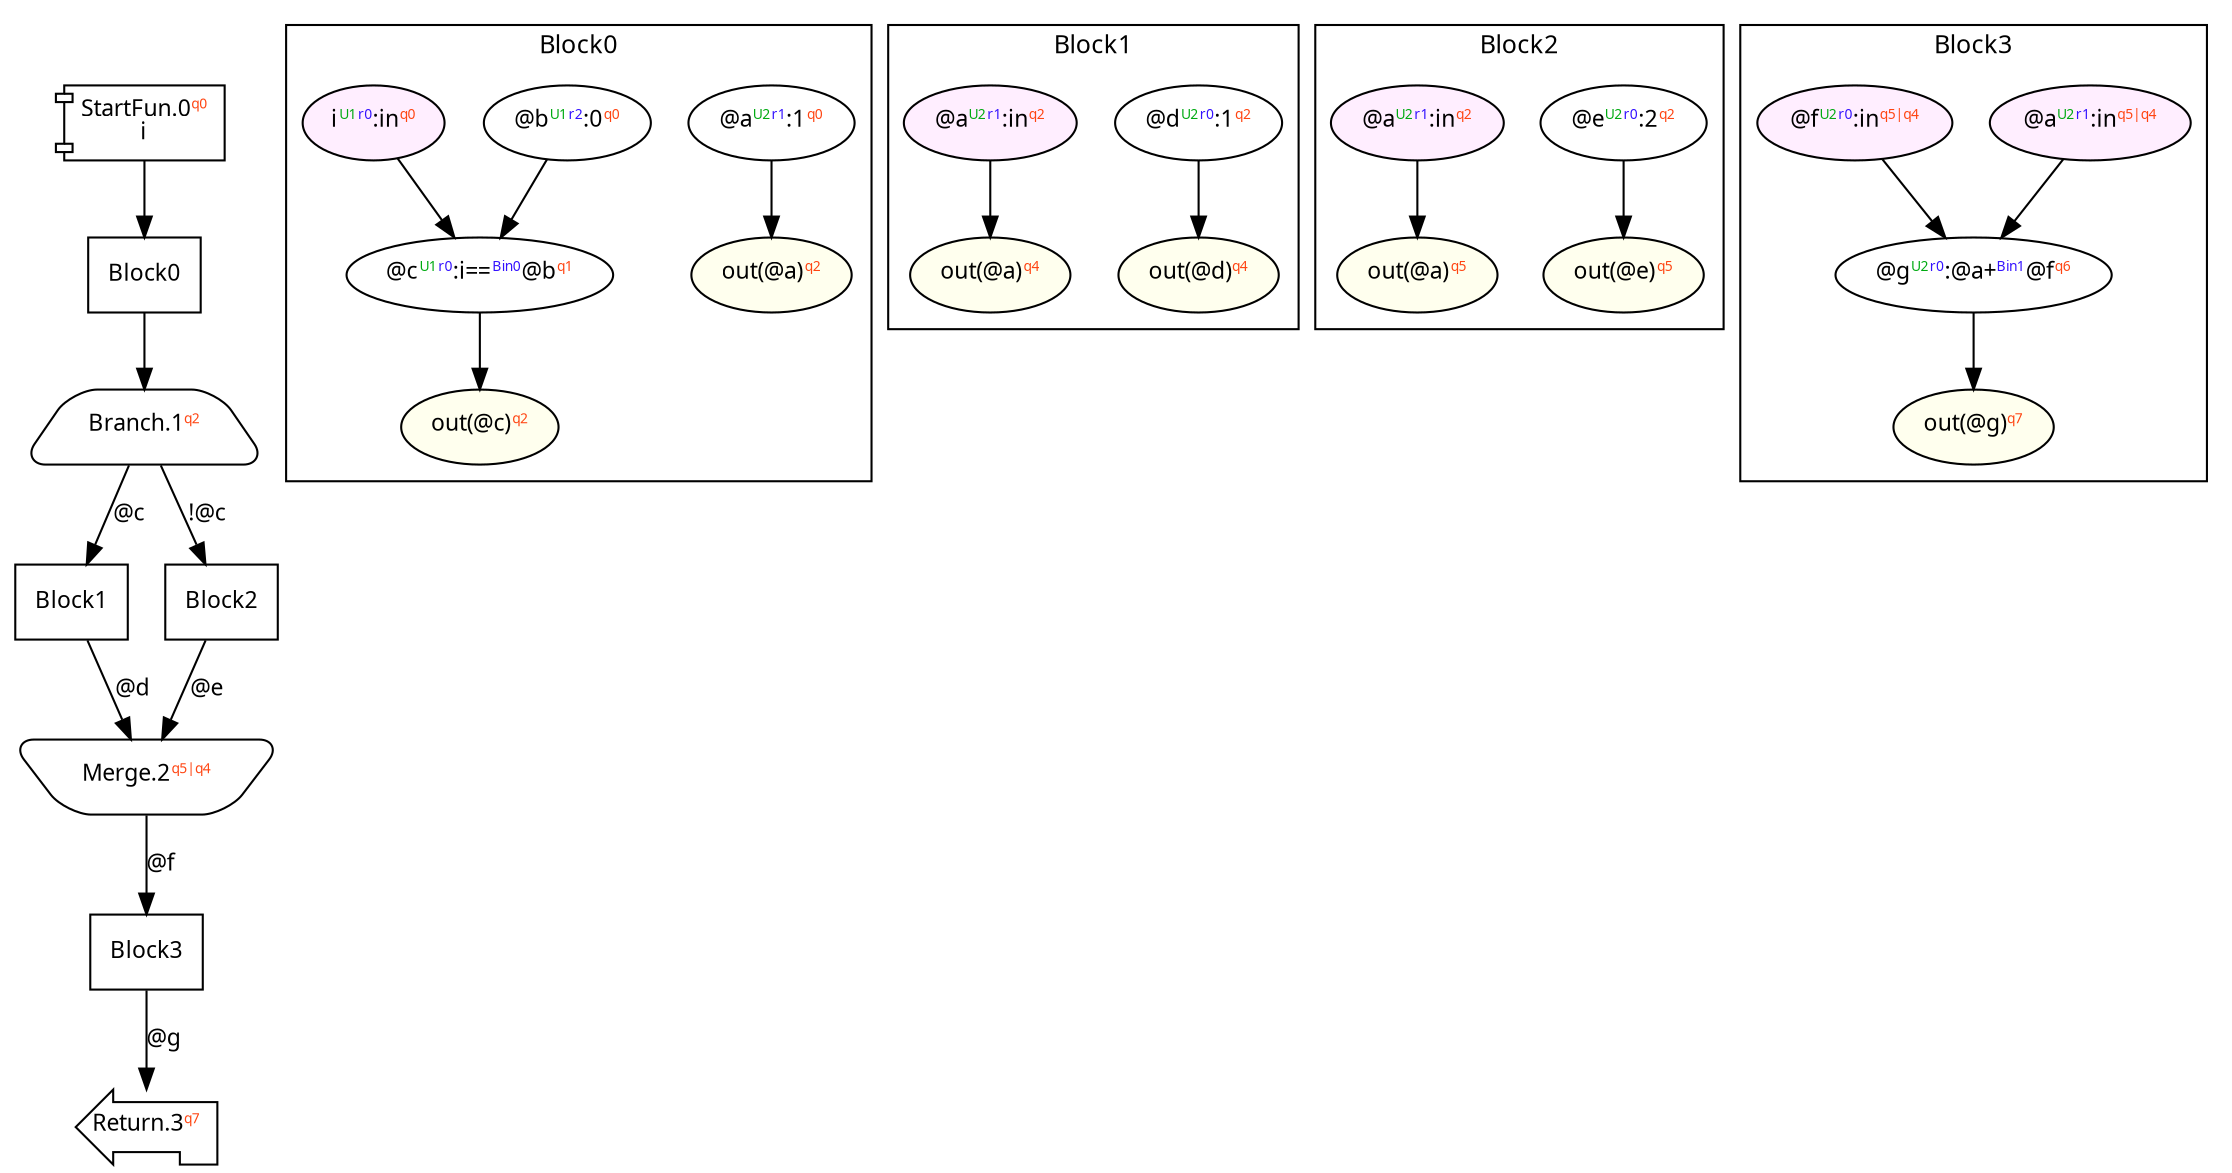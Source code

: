 digraph Program_ {
  graph [fontname = "Monaco", fontsize = 12, ranksep = 0.5];
  node [shape = box, fontname = "Monaco", fontsize = 11; colorscheme = pastel19];
  edge [fontname = "Monaco", fontsize = 11; colorscheme = pastel19];
  Jump0[label = <StartFun.0<font color="#ff4411" point-size="8"><sup>q0</sup></font><br/>i>; shape = component];
  Jump0 -> Block0;
  Jump1[
    label = <Branch.1<font color="#ff4411" point-size="8"><sup>q2</sup></font>>;
    shape = trapezium; style = rounded;
  ];
  Block0 -> Jump1;
  Jump1 -> Block1 [label="@c"];
  Jump1 -> Block2 [label="!@c"];
  Jump2[label = <Merge.2<font color="#ff4411" point-size="8"><sup>q5|q4</sup></font>>; shape = invtrapezium; style = rounded];
  Block1 -> Jump2 [label="@d"];
  Block2 -> Jump2 [label="@e"];
  Jump2 -> Block3 [label="@f"];
  Jump3[label = <Return.3<font color="#ff4411" point-size="8"><sup>q7</sup></font>>; shape = lpromoter];
  Block3 -> Jump3 [label="@g"];
  Block0 [label = "Block0"];
  Block1 [label = "Block1"];
  Block2 [label = "Block2"];
  Block3 [label = "Block3"];
  subgraph cluster_dfg_Block0 {
    node [shape = oval];
    label = "Block0";
    0 [label=<@a<font color="#00aa11" point-size="8"><sup>U2</sup></font><font color="#3311ff" point-size="8"><sup>r1</sup></font>:1<font color="#ff4411" point-size="8"><sup>q0</sup></font>>; ];
    1 [label=<@b<font color="#00aa11" point-size="8"><sup>U1</sup></font><font color="#3311ff" point-size="8"><sup>r2</sup></font>:0<font color="#ff4411" point-size="8"><sup>q0</sup></font>>; ];
    2 [label=<@c<font color="#00aa11" point-size="8"><sup>U1</sup></font><font color="#3311ff" point-size="8"><sup>r0</sup></font>:i==<font color="#3311ff" point-size="8"><sup>Bin0</sup></font>@b<font color="#ff4411" point-size="8"><sup>q1</sup></font>>; ];
    17 [label=<out(@c)<font color="#ff4411" point-size="8"><sup>q2</sup></font>>; style="filled"; fillcolor="#ffffee";];
    16 [label=<out(@a)<font color="#ff4411" point-size="8"><sup>q2</sup></font>>; style="filled"; fillcolor="#ffffee";];
    15 [label=<i<font color="#00aa11" point-size="8"><sup>U1</sup></font><font color="#3311ff" point-size="8"><sup>r0</sup></font>:in<font color="#ff4411" point-size="8"><sup>q0</sup></font>>; style="filled"; fillcolor="#ffeeff";];
    0 -> 16;
    1 -> 2;
    2 -> 17;
    15 -> 2;
  }
  subgraph cluster_dfg_Block1 {
    node [shape = oval];
    label = "Block1";
    3 [label=<@d<font color="#00aa11" point-size="8"><sup>U2</sup></font><font color="#3311ff" point-size="8"><sup>r0</sup></font>:1<font color="#ff4411" point-size="8"><sup>q2</sup></font>>; ];
    9 [label=<@a<font color="#00aa11" point-size="8"><sup>U2</sup></font><font color="#3311ff" point-size="8"><sup>r1</sup></font>:in<font color="#ff4411" point-size="8"><sup>q2</sup></font>>; style="filled"; fillcolor="#ffeeff";];
    10 [label=<out(@a)<font color="#ff4411" point-size="8"><sup>q4</sup></font>>; style="filled"; fillcolor="#ffffee";];
    11 [label=<out(@d)<font color="#ff4411" point-size="8"><sup>q4</sup></font>>; style="filled"; fillcolor="#ffffee";];
    3 -> 11;
    9 -> 10;
  }
  subgraph cluster_dfg_Block2 {
    node [shape = oval];
    label = "Block2";
    4 [label=<@e<font color="#00aa11" point-size="8"><sup>U2</sup></font><font color="#3311ff" point-size="8"><sup>r0</sup></font>:2<font color="#ff4411" point-size="8"><sup>q2</sup></font>>; ];
    12 [label=<@a<font color="#00aa11" point-size="8"><sup>U2</sup></font><font color="#3311ff" point-size="8"><sup>r1</sup></font>:in<font color="#ff4411" point-size="8"><sup>q2</sup></font>>; style="filled"; fillcolor="#ffeeff";];
    13 [label=<out(@a)<font color="#ff4411" point-size="8"><sup>q5</sup></font>>; style="filled"; fillcolor="#ffffee";];
    14 [label=<out(@e)<font color="#ff4411" point-size="8"><sup>q5</sup></font>>; style="filled"; fillcolor="#ffffee";];
    4 -> 14;
    12 -> 13;
  }
  subgraph cluster_dfg_Block3 {
    node [shape = oval];
    label = "Block3";
    5 [label=<@g<font color="#00aa11" point-size="8"><sup>U2</sup></font><font color="#3311ff" point-size="8"><sup>r0</sup></font>:@a+<font color="#3311ff" point-size="8"><sup>Bin1</sup></font>@f<font color="#ff4411" point-size="8"><sup>q6</sup></font>>; ];
    6 [label=<@a<font color="#00aa11" point-size="8"><sup>U2</sup></font><font color="#3311ff" point-size="8"><sup>r1</sup></font>:in<font color="#ff4411" point-size="8"><sup>q5|q4</sup></font>>; style="filled"; fillcolor="#ffeeff";];
    7 [label=<@f<font color="#00aa11" point-size="8"><sup>U2</sup></font><font color="#3311ff" point-size="8"><sup>r0</sup></font>:in<font color="#ff4411" point-size="8"><sup>q5|q4</sup></font>>; style="filled"; fillcolor="#ffeeff";];
    8 [label=<out(@g)<font color="#ff4411" point-size="8"><sup>q7</sup></font>>; style="filled"; fillcolor="#ffffee";];
    5 -> 8;
    6 -> 5;
    7 -> 5;
  }
}
